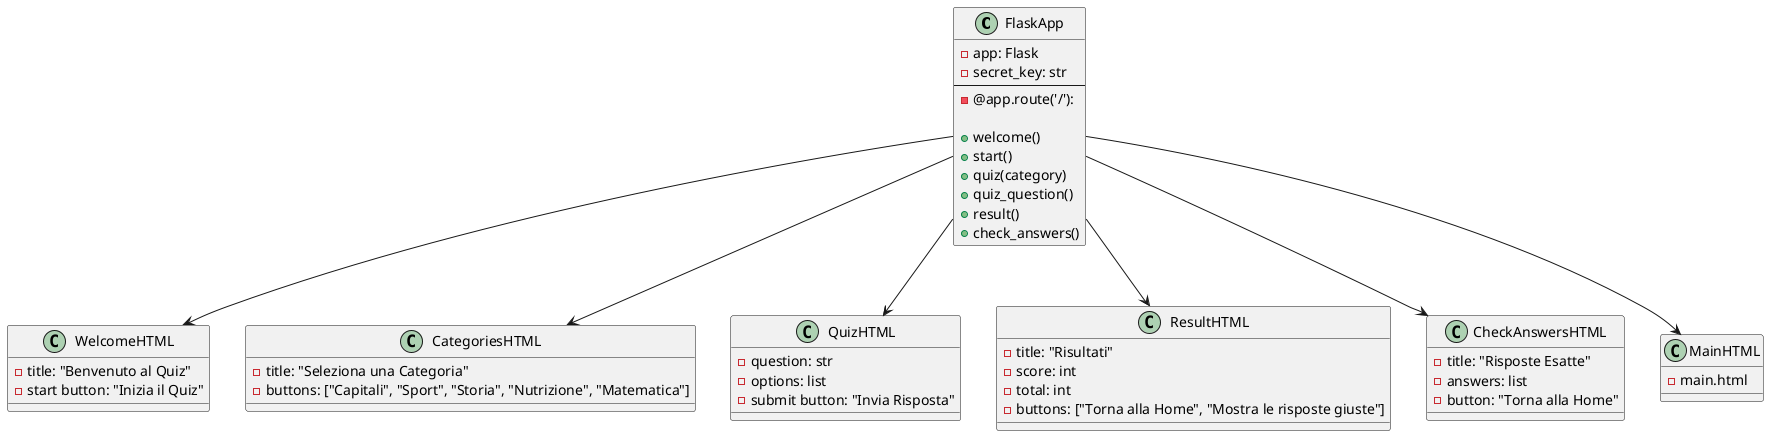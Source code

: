 @startuml
class FlaskApp {
  - app: Flask
  - secret_key: str
  --
  -@app.route('/'):
  
  + welcome()
  + start()
  + quiz(category)
  + quiz_question()
  + result()
  + check_answers()
}

class WelcomeHTML {
  - title: "Benvenuto al Quiz"
  - start button: "Inizia il Quiz"
}

class CategoriesHTML {
  - title: "Seleziona una Categoria"
  - buttons: ["Capitali", "Sport", "Storia", "Nutrizione", "Matematica"]
}

class QuizHTML {
  - question: str
  - options: list
  - submit button: "Invia Risposta"
}

class ResultHTML {
  - title: "Risultati"
  - score: int
  - total: int
  - buttons: ["Torna alla Home", "Mostra le risposte giuste"]
}

class CheckAnswersHTML {
  - title: "Risposte Esatte"
  - answers: list
  - button: "Torna alla Home"
}

class MainHTML {
  - main.html
}

FlaskApp --> WelcomeHTML
FlaskApp --> CategoriesHTML
FlaskApp --> QuizHTML
FlaskApp --> ResultHTML
FlaskApp --> CheckAnswersHTML
FlaskApp --> MainHTML
@enduml

